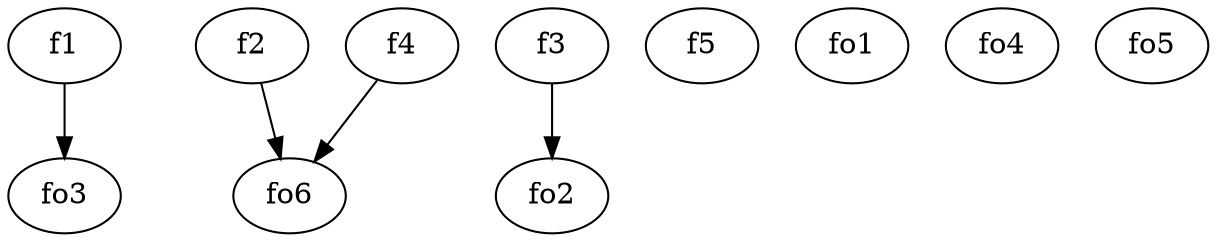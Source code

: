 strict digraph  {
f1;
f2;
f3;
f4;
f5;
fo1;
fo2;
fo3;
fo4;
fo5;
fo6;
f1 -> fo3  [weight=2];
f2 -> fo6  [weight=2];
f3 -> fo2  [weight=2];
f4 -> fo6  [weight=2];
}
